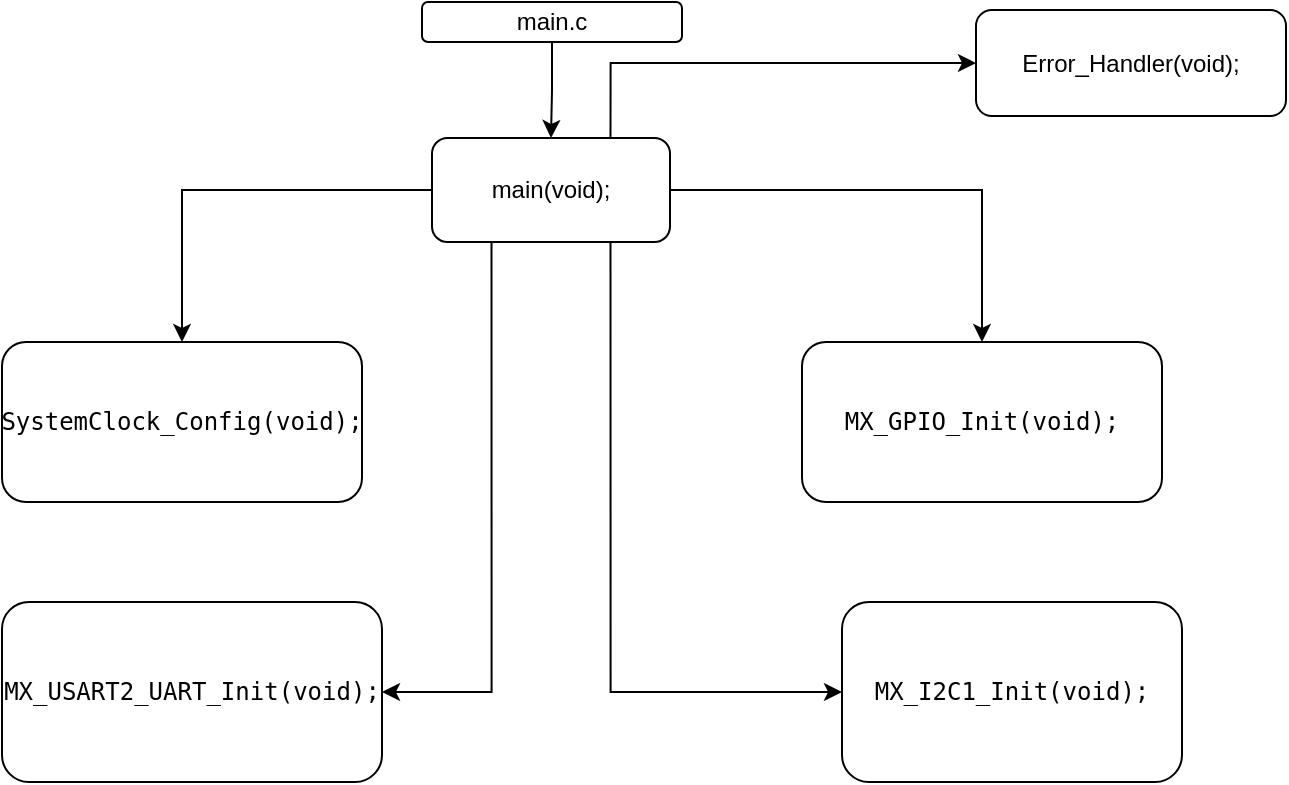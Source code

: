 <mxfile version="17.4.6" type="gitlab">
  <diagram id="89NjKa_Q9pvUgUptQ8B9" name="Page-1">
    <mxGraphModel dx="978" dy="634" grid="0" gridSize="10" guides="1" tooltips="1" connect="1" arrows="1" fold="1" page="1" pageScale="1" pageWidth="827" pageHeight="1169" background="none" math="0" shadow="0">
      <root>
        <mxCell id="0" />
        <mxCell id="1" parent="0" />
        <mxCell id="mWvaYPWLE09Bp1hTShdr-10" value="" style="edgeStyle=orthogonalEdgeStyle;rounded=0;orthogonalLoop=1;jettySize=auto;html=1;" edge="1" parent="1" source="mWvaYPWLE09Bp1hTShdr-2" target="mWvaYPWLE09Bp1hTShdr-9">
          <mxGeometry relative="1" as="geometry" />
        </mxCell>
        <mxCell id="mWvaYPWLE09Bp1hTShdr-2" value="main.c" style="rounded=1;whiteSpace=wrap;html=1;" vertex="1" parent="1">
          <mxGeometry x="374" y="104" width="130" height="20" as="geometry" />
        </mxCell>
        <mxCell id="mWvaYPWLE09Bp1hTShdr-3" value="&lt;code&gt;&lt;span class=&quot;nf&quot;&gt;SystemClock_Config&lt;/span&gt;&lt;span class=&quot;p&quot;&gt;(&lt;/span&gt;&lt;span class=&quot;kt&quot;&gt;void&lt;/span&gt;&lt;span class=&quot;p&quot;&gt;);&lt;/span&gt;&lt;/code&gt;" style="rounded=1;whiteSpace=wrap;html=1;" vertex="1" parent="1">
          <mxGeometry x="164" y="274" width="180" height="80" as="geometry" />
        </mxCell>
        <mxCell id="mWvaYPWLE09Bp1hTShdr-4" value="&lt;code&gt;&lt;span class=&quot;nf&quot;&gt;MX_GPIO_Init&lt;/span&gt;&lt;span class=&quot;p&quot;&gt;(&lt;/span&gt;&lt;span class=&quot;kt&quot;&gt;void&lt;/span&gt;&lt;span class=&quot;p&quot;&gt;);&lt;/span&gt;&lt;/code&gt;" style="rounded=1;whiteSpace=wrap;html=1;" vertex="1" parent="1">
          <mxGeometry x="564" y="274" width="180" height="80" as="geometry" />
        </mxCell>
        <mxCell id="mWvaYPWLE09Bp1hTShdr-5" value="&#xa;&#xa;&lt;code&gt;&lt;span class=&quot;nf&quot;&gt;MX_USART2_UART_Init&lt;/span&gt;&lt;span class=&quot;p&quot;&gt;(&lt;/span&gt;&lt;span class=&quot;kt&quot;&gt;void&lt;/span&gt;&lt;span class=&quot;p&quot;&gt;);&lt;/span&gt;&lt;/code&gt;&#xa;&#xa;" style="rounded=1;whiteSpace=wrap;html=1;" vertex="1" parent="1">
          <mxGeometry x="164" y="404" width="190" height="90" as="geometry" />
        </mxCell>
        <mxCell id="mWvaYPWLE09Bp1hTShdr-6" value="&#xa;&#xa;&lt;code&gt;&lt;span class=&quot;nf&quot;&gt;MX_I2C1_Init&lt;/span&gt;&lt;span class=&quot;p&quot;&gt;(&lt;/span&gt;&lt;span class=&quot;kt&quot;&gt;void&lt;/span&gt;&lt;span class=&quot;p&quot;&gt;);&lt;/span&gt;&lt;/code&gt;&#xa;&#xa;" style="rounded=1;whiteSpace=wrap;html=1;" vertex="1" parent="1">
          <mxGeometry x="584" y="404" width="170" height="90" as="geometry" />
        </mxCell>
        <mxCell id="mWvaYPWLE09Bp1hTShdr-11" style="edgeStyle=orthogonalEdgeStyle;rounded=0;orthogonalLoop=1;jettySize=auto;html=1;" edge="1" parent="1" source="mWvaYPWLE09Bp1hTShdr-9" target="mWvaYPWLE09Bp1hTShdr-3">
          <mxGeometry relative="1" as="geometry" />
        </mxCell>
        <mxCell id="mWvaYPWLE09Bp1hTShdr-12" style="edgeStyle=orthogonalEdgeStyle;rounded=0;orthogonalLoop=1;jettySize=auto;html=1;entryX=0.5;entryY=0;entryDx=0;entryDy=0;" edge="1" parent="1" source="mWvaYPWLE09Bp1hTShdr-9" target="mWvaYPWLE09Bp1hTShdr-4">
          <mxGeometry relative="1" as="geometry" />
        </mxCell>
        <mxCell id="mWvaYPWLE09Bp1hTShdr-13" style="edgeStyle=orthogonalEdgeStyle;rounded=0;orthogonalLoop=1;jettySize=auto;html=1;exitX=0.75;exitY=1;exitDx=0;exitDy=0;entryX=0;entryY=0.5;entryDx=0;entryDy=0;" edge="1" parent="1" source="mWvaYPWLE09Bp1hTShdr-9" target="mWvaYPWLE09Bp1hTShdr-6">
          <mxGeometry relative="1" as="geometry" />
        </mxCell>
        <mxCell id="mWvaYPWLE09Bp1hTShdr-14" style="edgeStyle=orthogonalEdgeStyle;rounded=0;orthogonalLoop=1;jettySize=auto;html=1;exitX=0.25;exitY=1;exitDx=0;exitDy=0;entryX=1;entryY=0.5;entryDx=0;entryDy=0;" edge="1" parent="1" source="mWvaYPWLE09Bp1hTShdr-9" target="mWvaYPWLE09Bp1hTShdr-5">
          <mxGeometry relative="1" as="geometry" />
        </mxCell>
        <mxCell id="mWvaYPWLE09Bp1hTShdr-22" style="edgeStyle=orthogonalEdgeStyle;rounded=0;orthogonalLoop=1;jettySize=auto;html=1;exitX=0.75;exitY=0;exitDx=0;exitDy=0;entryX=0;entryY=0.5;entryDx=0;entryDy=0;" edge="1" parent="1" source="mWvaYPWLE09Bp1hTShdr-9" target="mWvaYPWLE09Bp1hTShdr-17">
          <mxGeometry relative="1" as="geometry" />
        </mxCell>
        <mxCell id="mWvaYPWLE09Bp1hTShdr-9" value="main(void);" style="rounded=1;whiteSpace=wrap;html=1;" vertex="1" parent="1">
          <mxGeometry x="379" y="172" width="119" height="52" as="geometry" />
        </mxCell>
        <mxCell id="mWvaYPWLE09Bp1hTShdr-17" value="Error_Handler(void);" style="rounded=1;whiteSpace=wrap;html=1;" vertex="1" parent="1">
          <mxGeometry x="651" y="108" width="155" height="53" as="geometry" />
        </mxCell>
      </root>
    </mxGraphModel>
  </diagram>
</mxfile>
